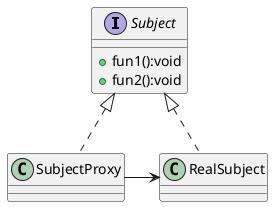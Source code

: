 @startuml
interface Subject{
    + fun1():void
    + fun2():void
}

class RealSubject
class SubjectProxy
RealSubject .up.|> Subject
SubjectProxy .up.|> Subject
SubjectProxy -right-> RealSubject
@enduml
